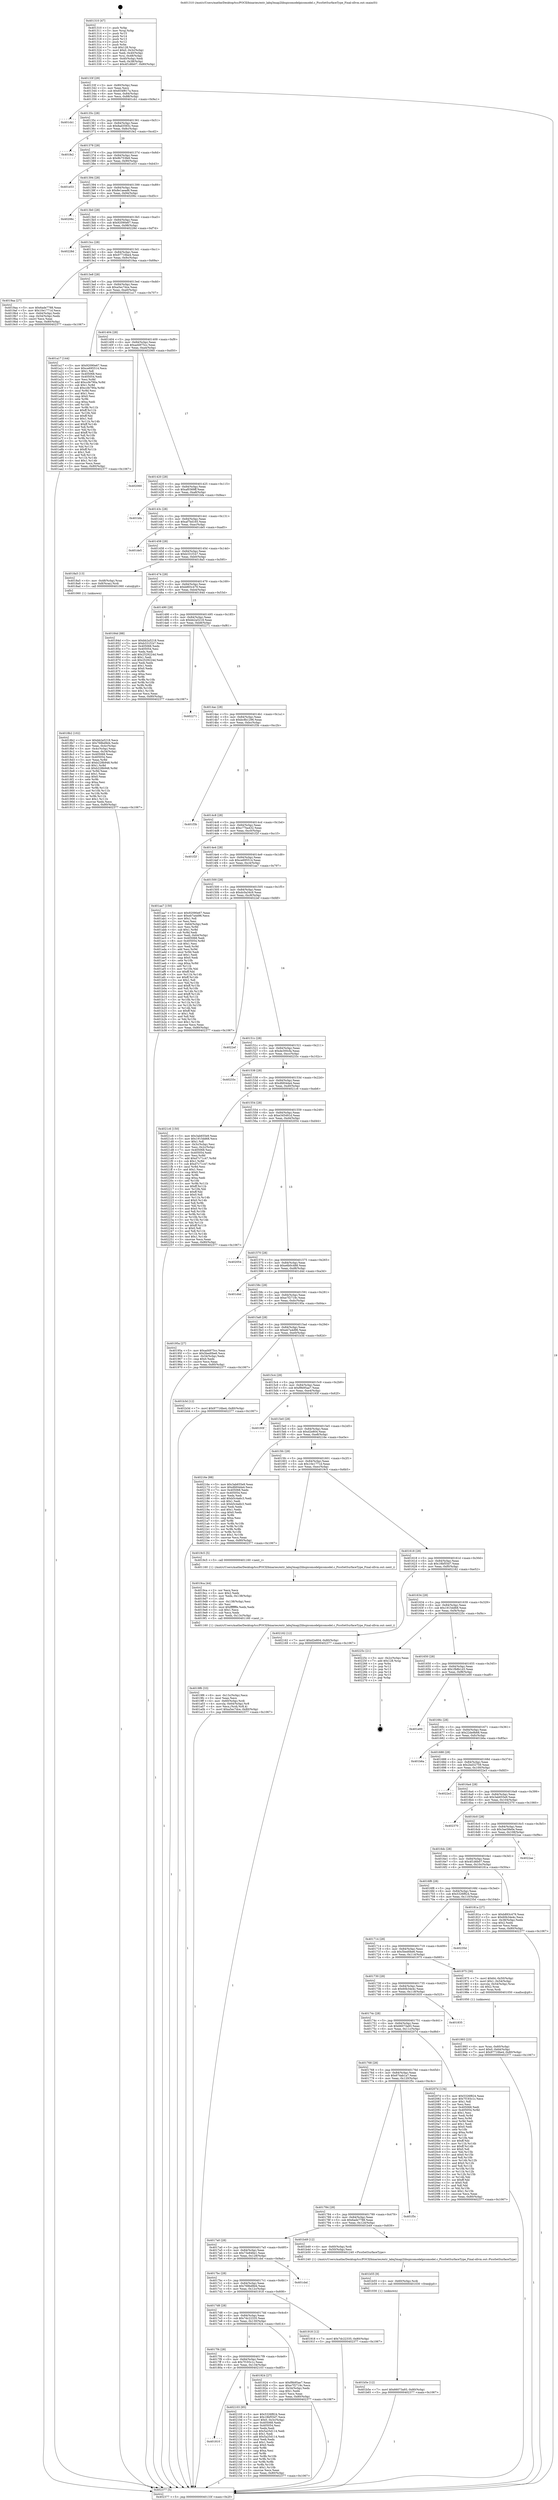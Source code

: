 digraph "0x401310" {
  label = "0x401310 (/mnt/c/Users/mathe/Desktop/tcc/POCII/binaries/extr_labq3map2libspicomodelpicomodel.c_PicoSetSurfaceType_Final-ollvm.out::main(0))"
  labelloc = "t"
  node[shape=record]

  Entry [label="",width=0.3,height=0.3,shape=circle,fillcolor=black,style=filled]
  "0x40133f" [label="{
     0x40133f [29]\l
     | [instrs]\l
     &nbsp;&nbsp;0x40133f \<+3\>: mov -0x80(%rbp),%eax\l
     &nbsp;&nbsp;0x401342 \<+2\>: mov %eax,%ecx\l
     &nbsp;&nbsp;0x401344 \<+6\>: sub $0x834f817a,%ecx\l
     &nbsp;&nbsp;0x40134a \<+6\>: mov %eax,-0x84(%rbp)\l
     &nbsp;&nbsp;0x401350 \<+6\>: mov %ecx,-0x88(%rbp)\l
     &nbsp;&nbsp;0x401356 \<+6\>: je 0000000000401cb1 \<main+0x9a1\>\l
  }"]
  "0x401cb1" [label="{
     0x401cb1\l
  }", style=dashed]
  "0x40135c" [label="{
     0x40135c [28]\l
     | [instrs]\l
     &nbsp;&nbsp;0x40135c \<+5\>: jmp 0000000000401361 \<main+0x51\>\l
     &nbsp;&nbsp;0x401361 \<+6\>: mov -0x84(%rbp),%eax\l
     &nbsp;&nbsp;0x401367 \<+5\>: sub $0x8ad3565c,%eax\l
     &nbsp;&nbsp;0x40136c \<+6\>: mov %eax,-0x8c(%rbp)\l
     &nbsp;&nbsp;0x401372 \<+6\>: je 0000000000401fe2 \<main+0xcd2\>\l
  }"]
  Exit [label="",width=0.3,height=0.3,shape=circle,fillcolor=black,style=filled,peripheries=2]
  "0x401fe2" [label="{
     0x401fe2\l
  }", style=dashed]
  "0x401378" [label="{
     0x401378 [28]\l
     | [instrs]\l
     &nbsp;&nbsp;0x401378 \<+5\>: jmp 000000000040137d \<main+0x6d\>\l
     &nbsp;&nbsp;0x40137d \<+6\>: mov -0x84(%rbp),%eax\l
     &nbsp;&nbsp;0x401383 \<+5\>: sub $0x8b753fe9,%eax\l
     &nbsp;&nbsp;0x401388 \<+6\>: mov %eax,-0x90(%rbp)\l
     &nbsp;&nbsp;0x40138e \<+6\>: je 0000000000401e53 \<main+0xb43\>\l
  }"]
  "0x401810" [label="{
     0x401810\l
  }", style=dashed]
  "0x401e53" [label="{
     0x401e53\l
  }", style=dashed]
  "0x401394" [label="{
     0x401394 [28]\l
     | [instrs]\l
     &nbsp;&nbsp;0x401394 \<+5\>: jmp 0000000000401399 \<main+0x89\>\l
     &nbsp;&nbsp;0x401399 \<+6\>: mov -0x84(%rbp),%eax\l
     &nbsp;&nbsp;0x40139f \<+5\>: sub $0x8e1aead6,%eax\l
     &nbsp;&nbsp;0x4013a4 \<+6\>: mov %eax,-0x94(%rbp)\l
     &nbsp;&nbsp;0x4013aa \<+6\>: je 000000000040206c \<main+0xd5c\>\l
  }"]
  "0x402103" [label="{
     0x402103 [95]\l
     | [instrs]\l
     &nbsp;&nbsp;0x402103 \<+5\>: mov $0x5326f824,%eax\l
     &nbsp;&nbsp;0x402108 \<+5\>: mov $0x18bf55d7,%ecx\l
     &nbsp;&nbsp;0x40210d \<+7\>: movl $0x0,-0x3c(%rbp)\l
     &nbsp;&nbsp;0x402114 \<+7\>: mov 0x405068,%edx\l
     &nbsp;&nbsp;0x40211b \<+7\>: mov 0x405054,%esi\l
     &nbsp;&nbsp;0x402122 \<+2\>: mov %edx,%edi\l
     &nbsp;&nbsp;0x402124 \<+6\>: sub $0x5a25d114,%edi\l
     &nbsp;&nbsp;0x40212a \<+3\>: sub $0x1,%edi\l
     &nbsp;&nbsp;0x40212d \<+6\>: add $0x5a25d114,%edi\l
     &nbsp;&nbsp;0x402133 \<+3\>: imul %edi,%edx\l
     &nbsp;&nbsp;0x402136 \<+3\>: and $0x1,%edx\l
     &nbsp;&nbsp;0x402139 \<+3\>: cmp $0x0,%edx\l
     &nbsp;&nbsp;0x40213c \<+4\>: sete %r8b\l
     &nbsp;&nbsp;0x402140 \<+3\>: cmp $0xa,%esi\l
     &nbsp;&nbsp;0x402143 \<+4\>: setl %r9b\l
     &nbsp;&nbsp;0x402147 \<+3\>: mov %r8b,%r10b\l
     &nbsp;&nbsp;0x40214a \<+3\>: and %r9b,%r10b\l
     &nbsp;&nbsp;0x40214d \<+3\>: xor %r9b,%r8b\l
     &nbsp;&nbsp;0x402150 \<+3\>: or %r8b,%r10b\l
     &nbsp;&nbsp;0x402153 \<+4\>: test $0x1,%r10b\l
     &nbsp;&nbsp;0x402157 \<+3\>: cmovne %ecx,%eax\l
     &nbsp;&nbsp;0x40215a \<+3\>: mov %eax,-0x80(%rbp)\l
     &nbsp;&nbsp;0x40215d \<+5\>: jmp 0000000000402377 \<main+0x1067\>\l
  }"]
  "0x40206c" [label="{
     0x40206c\l
  }", style=dashed]
  "0x4013b0" [label="{
     0x4013b0 [28]\l
     | [instrs]\l
     &nbsp;&nbsp;0x4013b0 \<+5\>: jmp 00000000004013b5 \<main+0xa5\>\l
     &nbsp;&nbsp;0x4013b5 \<+6\>: mov -0x84(%rbp),%eax\l
     &nbsp;&nbsp;0x4013bb \<+5\>: sub $0x92090e67,%eax\l
     &nbsp;&nbsp;0x4013c0 \<+6\>: mov %eax,-0x98(%rbp)\l
     &nbsp;&nbsp;0x4013c6 \<+6\>: je 000000000040228d \<main+0xf7d\>\l
  }"]
  "0x401b5e" [label="{
     0x401b5e [12]\l
     | [instrs]\l
     &nbsp;&nbsp;0x401b5e \<+7\>: movl $0x66073a93,-0x80(%rbp)\l
     &nbsp;&nbsp;0x401b65 \<+5\>: jmp 0000000000402377 \<main+0x1067\>\l
  }"]
  "0x40228d" [label="{
     0x40228d\l
  }", style=dashed]
  "0x4013cc" [label="{
     0x4013cc [28]\l
     | [instrs]\l
     &nbsp;&nbsp;0x4013cc \<+5\>: jmp 00000000004013d1 \<main+0xc1\>\l
     &nbsp;&nbsp;0x4013d1 \<+6\>: mov -0x84(%rbp),%eax\l
     &nbsp;&nbsp;0x4013d7 \<+5\>: sub $0x97716be4,%eax\l
     &nbsp;&nbsp;0x4013dc \<+6\>: mov %eax,-0x9c(%rbp)\l
     &nbsp;&nbsp;0x4013e2 \<+6\>: je 00000000004019aa \<main+0x69a\>\l
  }"]
  "0x401b55" [label="{
     0x401b55 [9]\l
     | [instrs]\l
     &nbsp;&nbsp;0x401b55 \<+4\>: mov -0x60(%rbp),%rdi\l
     &nbsp;&nbsp;0x401b59 \<+5\>: call 0000000000401030 \<free@plt\>\l
     | [calls]\l
     &nbsp;&nbsp;0x401030 \{1\} (unknown)\l
  }"]
  "0x4019aa" [label="{
     0x4019aa [27]\l
     | [instrs]\l
     &nbsp;&nbsp;0x4019aa \<+5\>: mov $0x6ade7788,%eax\l
     &nbsp;&nbsp;0x4019af \<+5\>: mov $0x10e1771d,%ecx\l
     &nbsp;&nbsp;0x4019b4 \<+3\>: mov -0x64(%rbp),%edx\l
     &nbsp;&nbsp;0x4019b7 \<+3\>: cmp -0x54(%rbp),%edx\l
     &nbsp;&nbsp;0x4019ba \<+3\>: cmovl %ecx,%eax\l
     &nbsp;&nbsp;0x4019bd \<+3\>: mov %eax,-0x80(%rbp)\l
     &nbsp;&nbsp;0x4019c0 \<+5\>: jmp 0000000000402377 \<main+0x1067\>\l
  }"]
  "0x4013e8" [label="{
     0x4013e8 [28]\l
     | [instrs]\l
     &nbsp;&nbsp;0x4013e8 \<+5\>: jmp 00000000004013ed \<main+0xdd\>\l
     &nbsp;&nbsp;0x4013ed \<+6\>: mov -0x84(%rbp),%eax\l
     &nbsp;&nbsp;0x4013f3 \<+5\>: sub $0xa5ec7dce,%eax\l
     &nbsp;&nbsp;0x4013f8 \<+6\>: mov %eax,-0xa0(%rbp)\l
     &nbsp;&nbsp;0x4013fe \<+6\>: je 0000000000401a17 \<main+0x707\>\l
  }"]
  "0x4019f6" [label="{
     0x4019f6 [33]\l
     | [instrs]\l
     &nbsp;&nbsp;0x4019f6 \<+6\>: mov -0x13c(%rbp),%ecx\l
     &nbsp;&nbsp;0x4019fc \<+3\>: imul %eax,%ecx\l
     &nbsp;&nbsp;0x4019ff \<+4\>: mov -0x60(%rbp),%rdi\l
     &nbsp;&nbsp;0x401a03 \<+4\>: movslq -0x64(%rbp),%r8\l
     &nbsp;&nbsp;0x401a07 \<+4\>: mov %ecx,(%rdi,%r8,4)\l
     &nbsp;&nbsp;0x401a0b \<+7\>: movl $0xa5ec7dce,-0x80(%rbp)\l
     &nbsp;&nbsp;0x401a12 \<+5\>: jmp 0000000000402377 \<main+0x1067\>\l
  }"]
  "0x401a17" [label="{
     0x401a17 [144]\l
     | [instrs]\l
     &nbsp;&nbsp;0x401a17 \<+5\>: mov $0x92090e67,%eax\l
     &nbsp;&nbsp;0x401a1c \<+5\>: mov $0xce695514,%ecx\l
     &nbsp;&nbsp;0x401a21 \<+2\>: mov $0x1,%dl\l
     &nbsp;&nbsp;0x401a23 \<+7\>: mov 0x405068,%esi\l
     &nbsp;&nbsp;0x401a2a \<+7\>: mov 0x405054,%edi\l
     &nbsp;&nbsp;0x401a31 \<+3\>: mov %esi,%r8d\l
     &nbsp;&nbsp;0x401a34 \<+7\>: add $0xccfe790a,%r8d\l
     &nbsp;&nbsp;0x401a3b \<+4\>: sub $0x1,%r8d\l
     &nbsp;&nbsp;0x401a3f \<+7\>: sub $0xccfe790a,%r8d\l
     &nbsp;&nbsp;0x401a46 \<+4\>: imul %r8d,%esi\l
     &nbsp;&nbsp;0x401a4a \<+3\>: and $0x1,%esi\l
     &nbsp;&nbsp;0x401a4d \<+3\>: cmp $0x0,%esi\l
     &nbsp;&nbsp;0x401a50 \<+4\>: sete %r9b\l
     &nbsp;&nbsp;0x401a54 \<+3\>: cmp $0xa,%edi\l
     &nbsp;&nbsp;0x401a57 \<+4\>: setl %r10b\l
     &nbsp;&nbsp;0x401a5b \<+3\>: mov %r9b,%r11b\l
     &nbsp;&nbsp;0x401a5e \<+4\>: xor $0xff,%r11b\l
     &nbsp;&nbsp;0x401a62 \<+3\>: mov %r10b,%bl\l
     &nbsp;&nbsp;0x401a65 \<+3\>: xor $0xff,%bl\l
     &nbsp;&nbsp;0x401a68 \<+3\>: xor $0x1,%dl\l
     &nbsp;&nbsp;0x401a6b \<+3\>: mov %r11b,%r14b\l
     &nbsp;&nbsp;0x401a6e \<+4\>: and $0xff,%r14b\l
     &nbsp;&nbsp;0x401a72 \<+3\>: and %dl,%r9b\l
     &nbsp;&nbsp;0x401a75 \<+3\>: mov %bl,%r15b\l
     &nbsp;&nbsp;0x401a78 \<+4\>: and $0xff,%r15b\l
     &nbsp;&nbsp;0x401a7c \<+3\>: and %dl,%r10b\l
     &nbsp;&nbsp;0x401a7f \<+3\>: or %r9b,%r14b\l
     &nbsp;&nbsp;0x401a82 \<+3\>: or %r10b,%r15b\l
     &nbsp;&nbsp;0x401a85 \<+3\>: xor %r15b,%r14b\l
     &nbsp;&nbsp;0x401a88 \<+3\>: or %bl,%r11b\l
     &nbsp;&nbsp;0x401a8b \<+4\>: xor $0xff,%r11b\l
     &nbsp;&nbsp;0x401a8f \<+3\>: or $0x1,%dl\l
     &nbsp;&nbsp;0x401a92 \<+3\>: and %dl,%r11b\l
     &nbsp;&nbsp;0x401a95 \<+3\>: or %r11b,%r14b\l
     &nbsp;&nbsp;0x401a98 \<+4\>: test $0x1,%r14b\l
     &nbsp;&nbsp;0x401a9c \<+3\>: cmovne %ecx,%eax\l
     &nbsp;&nbsp;0x401a9f \<+3\>: mov %eax,-0x80(%rbp)\l
     &nbsp;&nbsp;0x401aa2 \<+5\>: jmp 0000000000402377 \<main+0x1067\>\l
  }"]
  "0x401404" [label="{
     0x401404 [28]\l
     | [instrs]\l
     &nbsp;&nbsp;0x401404 \<+5\>: jmp 0000000000401409 \<main+0xf9\>\l
     &nbsp;&nbsp;0x401409 \<+6\>: mov -0x84(%rbp),%eax\l
     &nbsp;&nbsp;0x40140f \<+5\>: sub $0xad4975cc,%eax\l
     &nbsp;&nbsp;0x401414 \<+6\>: mov %eax,-0xa4(%rbp)\l
     &nbsp;&nbsp;0x40141a \<+6\>: je 0000000000402060 \<main+0xd50\>\l
  }"]
  "0x4019ca" [label="{
     0x4019ca [44]\l
     | [instrs]\l
     &nbsp;&nbsp;0x4019ca \<+2\>: xor %ecx,%ecx\l
     &nbsp;&nbsp;0x4019cc \<+5\>: mov $0x2,%edx\l
     &nbsp;&nbsp;0x4019d1 \<+6\>: mov %edx,-0x138(%rbp)\l
     &nbsp;&nbsp;0x4019d7 \<+1\>: cltd\l
     &nbsp;&nbsp;0x4019d8 \<+6\>: mov -0x138(%rbp),%esi\l
     &nbsp;&nbsp;0x4019de \<+2\>: idiv %esi\l
     &nbsp;&nbsp;0x4019e0 \<+6\>: imul $0xfffffffe,%edx,%edx\l
     &nbsp;&nbsp;0x4019e6 \<+3\>: sub $0x1,%ecx\l
     &nbsp;&nbsp;0x4019e9 \<+2\>: sub %ecx,%edx\l
     &nbsp;&nbsp;0x4019eb \<+6\>: mov %edx,-0x13c(%rbp)\l
     &nbsp;&nbsp;0x4019f1 \<+5\>: call 0000000000401160 \<next_i\>\l
     | [calls]\l
     &nbsp;&nbsp;0x401160 \{1\} (/mnt/c/Users/mathe/Desktop/tcc/POCII/binaries/extr_labq3map2libspicomodelpicomodel.c_PicoSetSurfaceType_Final-ollvm.out::next_i)\l
  }"]
  "0x402060" [label="{
     0x402060\l
  }", style=dashed]
  "0x401420" [label="{
     0x401420 [28]\l
     | [instrs]\l
     &nbsp;&nbsp;0x401420 \<+5\>: jmp 0000000000401425 \<main+0x115\>\l
     &nbsp;&nbsp;0x401425 \<+6\>: mov -0x84(%rbp),%eax\l
     &nbsp;&nbsp;0x40142b \<+5\>: sub $0xaf0369ff,%eax\l
     &nbsp;&nbsp;0x401430 \<+6\>: mov %eax,-0xa8(%rbp)\l
     &nbsp;&nbsp;0x401436 \<+6\>: je 0000000000401bfa \<main+0x8ea\>\l
  }"]
  "0x401993" [label="{
     0x401993 [23]\l
     | [instrs]\l
     &nbsp;&nbsp;0x401993 \<+4\>: mov %rax,-0x60(%rbp)\l
     &nbsp;&nbsp;0x401997 \<+7\>: movl $0x0,-0x64(%rbp)\l
     &nbsp;&nbsp;0x40199e \<+7\>: movl $0x97716be4,-0x80(%rbp)\l
     &nbsp;&nbsp;0x4019a5 \<+5\>: jmp 0000000000402377 \<main+0x1067\>\l
  }"]
  "0x401bfa" [label="{
     0x401bfa\l
  }", style=dashed]
  "0x40143c" [label="{
     0x40143c [28]\l
     | [instrs]\l
     &nbsp;&nbsp;0x40143c \<+5\>: jmp 0000000000401441 \<main+0x131\>\l
     &nbsp;&nbsp;0x401441 \<+6\>: mov -0x84(%rbp),%eax\l
     &nbsp;&nbsp;0x401447 \<+5\>: sub $0xaf7bd165,%eax\l
     &nbsp;&nbsp;0x40144c \<+6\>: mov %eax,-0xac(%rbp)\l
     &nbsp;&nbsp;0x401452 \<+6\>: je 0000000000401de5 \<main+0xad5\>\l
  }"]
  "0x4017f4" [label="{
     0x4017f4 [28]\l
     | [instrs]\l
     &nbsp;&nbsp;0x4017f4 \<+5\>: jmp 00000000004017f9 \<main+0x4e9\>\l
     &nbsp;&nbsp;0x4017f9 \<+6\>: mov -0x84(%rbp),%eax\l
     &nbsp;&nbsp;0x4017ff \<+5\>: sub $0x7f193c1c,%eax\l
     &nbsp;&nbsp;0x401804 \<+6\>: mov %eax,-0x134(%rbp)\l
     &nbsp;&nbsp;0x40180a \<+6\>: je 0000000000402103 \<main+0xdf3\>\l
  }"]
  "0x401de5" [label="{
     0x401de5\l
  }", style=dashed]
  "0x401458" [label="{
     0x401458 [28]\l
     | [instrs]\l
     &nbsp;&nbsp;0x401458 \<+5\>: jmp 000000000040145d \<main+0x14d\>\l
     &nbsp;&nbsp;0x40145d \<+6\>: mov -0x84(%rbp),%eax\l
     &nbsp;&nbsp;0x401463 \<+5\>: sub $0xb331f1b7,%eax\l
     &nbsp;&nbsp;0x401468 \<+6\>: mov %eax,-0xb0(%rbp)\l
     &nbsp;&nbsp;0x40146e \<+6\>: je 00000000004018a5 \<main+0x595\>\l
  }"]
  "0x401924" [label="{
     0x401924 [27]\l
     | [instrs]\l
     &nbsp;&nbsp;0x401924 \<+5\>: mov $0xf9b95ae7,%eax\l
     &nbsp;&nbsp;0x401929 \<+5\>: mov $0xe7f2719c,%ecx\l
     &nbsp;&nbsp;0x40192e \<+3\>: mov -0x34(%rbp),%edx\l
     &nbsp;&nbsp;0x401931 \<+3\>: cmp $0x1,%edx\l
     &nbsp;&nbsp;0x401934 \<+3\>: cmovl %ecx,%eax\l
     &nbsp;&nbsp;0x401937 \<+3\>: mov %eax,-0x80(%rbp)\l
     &nbsp;&nbsp;0x40193a \<+5\>: jmp 0000000000402377 \<main+0x1067\>\l
  }"]
  "0x4018a5" [label="{
     0x4018a5 [13]\l
     | [instrs]\l
     &nbsp;&nbsp;0x4018a5 \<+4\>: mov -0x48(%rbp),%rax\l
     &nbsp;&nbsp;0x4018a9 \<+4\>: mov 0x8(%rax),%rdi\l
     &nbsp;&nbsp;0x4018ad \<+5\>: call 0000000000401060 \<atoi@plt\>\l
     | [calls]\l
     &nbsp;&nbsp;0x401060 \{1\} (unknown)\l
  }"]
  "0x401474" [label="{
     0x401474 [28]\l
     | [instrs]\l
     &nbsp;&nbsp;0x401474 \<+5\>: jmp 0000000000401479 \<main+0x169\>\l
     &nbsp;&nbsp;0x401479 \<+6\>: mov -0x84(%rbp),%eax\l
     &nbsp;&nbsp;0x40147f \<+5\>: sub $0xb893c479,%eax\l
     &nbsp;&nbsp;0x401484 \<+6\>: mov %eax,-0xb4(%rbp)\l
     &nbsp;&nbsp;0x40148a \<+6\>: je 000000000040184d \<main+0x53d\>\l
  }"]
  "0x4017d8" [label="{
     0x4017d8 [28]\l
     | [instrs]\l
     &nbsp;&nbsp;0x4017d8 \<+5\>: jmp 00000000004017dd \<main+0x4cd\>\l
     &nbsp;&nbsp;0x4017dd \<+6\>: mov -0x84(%rbp),%eax\l
     &nbsp;&nbsp;0x4017e3 \<+5\>: sub $0x7dc22335,%eax\l
     &nbsp;&nbsp;0x4017e8 \<+6\>: mov %eax,-0x130(%rbp)\l
     &nbsp;&nbsp;0x4017ee \<+6\>: je 0000000000401924 \<main+0x614\>\l
  }"]
  "0x40184d" [label="{
     0x40184d [88]\l
     | [instrs]\l
     &nbsp;&nbsp;0x40184d \<+5\>: mov $0xbb2a5218,%eax\l
     &nbsp;&nbsp;0x401852 \<+5\>: mov $0xb331f1b7,%ecx\l
     &nbsp;&nbsp;0x401857 \<+7\>: mov 0x405068,%edx\l
     &nbsp;&nbsp;0x40185e \<+7\>: mov 0x405054,%esi\l
     &nbsp;&nbsp;0x401865 \<+2\>: mov %edx,%edi\l
     &nbsp;&nbsp;0x401867 \<+6\>: add $0x2529224d,%edi\l
     &nbsp;&nbsp;0x40186d \<+3\>: sub $0x1,%edi\l
     &nbsp;&nbsp;0x401870 \<+6\>: sub $0x2529224d,%edi\l
     &nbsp;&nbsp;0x401876 \<+3\>: imul %edi,%edx\l
     &nbsp;&nbsp;0x401879 \<+3\>: and $0x1,%edx\l
     &nbsp;&nbsp;0x40187c \<+3\>: cmp $0x0,%edx\l
     &nbsp;&nbsp;0x40187f \<+4\>: sete %r8b\l
     &nbsp;&nbsp;0x401883 \<+3\>: cmp $0xa,%esi\l
     &nbsp;&nbsp;0x401886 \<+4\>: setl %r9b\l
     &nbsp;&nbsp;0x40188a \<+3\>: mov %r8b,%r10b\l
     &nbsp;&nbsp;0x40188d \<+3\>: and %r9b,%r10b\l
     &nbsp;&nbsp;0x401890 \<+3\>: xor %r9b,%r8b\l
     &nbsp;&nbsp;0x401893 \<+3\>: or %r8b,%r10b\l
     &nbsp;&nbsp;0x401896 \<+4\>: test $0x1,%r10b\l
     &nbsp;&nbsp;0x40189a \<+3\>: cmovne %ecx,%eax\l
     &nbsp;&nbsp;0x40189d \<+3\>: mov %eax,-0x80(%rbp)\l
     &nbsp;&nbsp;0x4018a0 \<+5\>: jmp 0000000000402377 \<main+0x1067\>\l
  }"]
  "0x401490" [label="{
     0x401490 [28]\l
     | [instrs]\l
     &nbsp;&nbsp;0x401490 \<+5\>: jmp 0000000000401495 \<main+0x185\>\l
     &nbsp;&nbsp;0x401495 \<+6\>: mov -0x84(%rbp),%eax\l
     &nbsp;&nbsp;0x40149b \<+5\>: sub $0xbb2a5218,%eax\l
     &nbsp;&nbsp;0x4014a0 \<+6\>: mov %eax,-0xb8(%rbp)\l
     &nbsp;&nbsp;0x4014a6 \<+6\>: je 0000000000402271 \<main+0xf61\>\l
  }"]
  "0x401918" [label="{
     0x401918 [12]\l
     | [instrs]\l
     &nbsp;&nbsp;0x401918 \<+7\>: movl $0x7dc22335,-0x80(%rbp)\l
     &nbsp;&nbsp;0x40191f \<+5\>: jmp 0000000000402377 \<main+0x1067\>\l
  }"]
  "0x402271" [label="{
     0x402271\l
  }", style=dashed]
  "0x4014ac" [label="{
     0x4014ac [28]\l
     | [instrs]\l
     &nbsp;&nbsp;0x4014ac \<+5\>: jmp 00000000004014b1 \<main+0x1a1\>\l
     &nbsp;&nbsp;0x4014b1 \<+6\>: mov -0x84(%rbp),%eax\l
     &nbsp;&nbsp;0x4014b7 \<+5\>: sub $0xbc8b1296,%eax\l
     &nbsp;&nbsp;0x4014bc \<+6\>: mov %eax,-0xbc(%rbp)\l
     &nbsp;&nbsp;0x4014c2 \<+6\>: je 0000000000401f3b \<main+0xc2b\>\l
  }"]
  "0x4017bc" [label="{
     0x4017bc [28]\l
     | [instrs]\l
     &nbsp;&nbsp;0x4017bc \<+5\>: jmp 00000000004017c1 \<main+0x4b1\>\l
     &nbsp;&nbsp;0x4017c1 \<+6\>: mov -0x84(%rbp),%eax\l
     &nbsp;&nbsp;0x4017c7 \<+5\>: sub $0x768bd9d4,%eax\l
     &nbsp;&nbsp;0x4017cc \<+6\>: mov %eax,-0x12c(%rbp)\l
     &nbsp;&nbsp;0x4017d2 \<+6\>: je 0000000000401918 \<main+0x608\>\l
  }"]
  "0x401f3b" [label="{
     0x401f3b\l
  }", style=dashed]
  "0x4014c8" [label="{
     0x4014c8 [28]\l
     | [instrs]\l
     &nbsp;&nbsp;0x4014c8 \<+5\>: jmp 00000000004014cd \<main+0x1bd\>\l
     &nbsp;&nbsp;0x4014cd \<+6\>: mov -0x84(%rbp),%eax\l
     &nbsp;&nbsp;0x4014d3 \<+5\>: sub $0xc77ba432,%eax\l
     &nbsp;&nbsp;0x4014d8 \<+6\>: mov %eax,-0xc0(%rbp)\l
     &nbsp;&nbsp;0x4014de \<+6\>: je 0000000000401f2f \<main+0xc1f\>\l
  }"]
  "0x401cbd" [label="{
     0x401cbd\l
  }", style=dashed]
  "0x401f2f" [label="{
     0x401f2f\l
  }", style=dashed]
  "0x4014e4" [label="{
     0x4014e4 [28]\l
     | [instrs]\l
     &nbsp;&nbsp;0x4014e4 \<+5\>: jmp 00000000004014e9 \<main+0x1d9\>\l
     &nbsp;&nbsp;0x4014e9 \<+6\>: mov -0x84(%rbp),%eax\l
     &nbsp;&nbsp;0x4014ef \<+5\>: sub $0xce695514,%eax\l
     &nbsp;&nbsp;0x4014f4 \<+6\>: mov %eax,-0xc4(%rbp)\l
     &nbsp;&nbsp;0x4014fa \<+6\>: je 0000000000401aa7 \<main+0x797\>\l
  }"]
  "0x4017a0" [label="{
     0x4017a0 [28]\l
     | [instrs]\l
     &nbsp;&nbsp;0x4017a0 \<+5\>: jmp 00000000004017a5 \<main+0x495\>\l
     &nbsp;&nbsp;0x4017a5 \<+6\>: mov -0x84(%rbp),%eax\l
     &nbsp;&nbsp;0x4017ab \<+5\>: sub $0x73e846e1,%eax\l
     &nbsp;&nbsp;0x4017b0 \<+6\>: mov %eax,-0x128(%rbp)\l
     &nbsp;&nbsp;0x4017b6 \<+6\>: je 0000000000401cbd \<main+0x9ad\>\l
  }"]
  "0x401aa7" [label="{
     0x401aa7 [150]\l
     | [instrs]\l
     &nbsp;&nbsp;0x401aa7 \<+5\>: mov $0x92090e67,%eax\l
     &nbsp;&nbsp;0x401aac \<+5\>: mov $0xeb7a4d96,%ecx\l
     &nbsp;&nbsp;0x401ab1 \<+2\>: mov $0x1,%dl\l
     &nbsp;&nbsp;0x401ab3 \<+2\>: xor %esi,%esi\l
     &nbsp;&nbsp;0x401ab5 \<+3\>: mov -0x64(%rbp),%edi\l
     &nbsp;&nbsp;0x401ab8 \<+3\>: mov %esi,%r8d\l
     &nbsp;&nbsp;0x401abb \<+4\>: sub $0x1,%r8d\l
     &nbsp;&nbsp;0x401abf \<+3\>: sub %r8d,%edi\l
     &nbsp;&nbsp;0x401ac2 \<+3\>: mov %edi,-0x64(%rbp)\l
     &nbsp;&nbsp;0x401ac5 \<+7\>: mov 0x405068,%edi\l
     &nbsp;&nbsp;0x401acc \<+8\>: mov 0x405054,%r8d\l
     &nbsp;&nbsp;0x401ad4 \<+3\>: sub $0x1,%esi\l
     &nbsp;&nbsp;0x401ad7 \<+3\>: mov %edi,%r9d\l
     &nbsp;&nbsp;0x401ada \<+3\>: add %esi,%r9d\l
     &nbsp;&nbsp;0x401add \<+4\>: imul %r9d,%edi\l
     &nbsp;&nbsp;0x401ae1 \<+3\>: and $0x1,%edi\l
     &nbsp;&nbsp;0x401ae4 \<+3\>: cmp $0x0,%edi\l
     &nbsp;&nbsp;0x401ae7 \<+4\>: sete %r10b\l
     &nbsp;&nbsp;0x401aeb \<+4\>: cmp $0xa,%r8d\l
     &nbsp;&nbsp;0x401aef \<+4\>: setl %r11b\l
     &nbsp;&nbsp;0x401af3 \<+3\>: mov %r10b,%bl\l
     &nbsp;&nbsp;0x401af6 \<+3\>: xor $0xff,%bl\l
     &nbsp;&nbsp;0x401af9 \<+3\>: mov %r11b,%r14b\l
     &nbsp;&nbsp;0x401afc \<+4\>: xor $0xff,%r14b\l
     &nbsp;&nbsp;0x401b00 \<+3\>: xor $0x1,%dl\l
     &nbsp;&nbsp;0x401b03 \<+3\>: mov %bl,%r15b\l
     &nbsp;&nbsp;0x401b06 \<+4\>: and $0xff,%r15b\l
     &nbsp;&nbsp;0x401b0a \<+3\>: and %dl,%r10b\l
     &nbsp;&nbsp;0x401b0d \<+3\>: mov %r14b,%r12b\l
     &nbsp;&nbsp;0x401b10 \<+4\>: and $0xff,%r12b\l
     &nbsp;&nbsp;0x401b14 \<+3\>: and %dl,%r11b\l
     &nbsp;&nbsp;0x401b17 \<+3\>: or %r10b,%r15b\l
     &nbsp;&nbsp;0x401b1a \<+3\>: or %r11b,%r12b\l
     &nbsp;&nbsp;0x401b1d \<+3\>: xor %r12b,%r15b\l
     &nbsp;&nbsp;0x401b20 \<+3\>: or %r14b,%bl\l
     &nbsp;&nbsp;0x401b23 \<+3\>: xor $0xff,%bl\l
     &nbsp;&nbsp;0x401b26 \<+3\>: or $0x1,%dl\l
     &nbsp;&nbsp;0x401b29 \<+2\>: and %dl,%bl\l
     &nbsp;&nbsp;0x401b2b \<+3\>: or %bl,%r15b\l
     &nbsp;&nbsp;0x401b2e \<+4\>: test $0x1,%r15b\l
     &nbsp;&nbsp;0x401b32 \<+3\>: cmovne %ecx,%eax\l
     &nbsp;&nbsp;0x401b35 \<+3\>: mov %eax,-0x80(%rbp)\l
     &nbsp;&nbsp;0x401b38 \<+5\>: jmp 0000000000402377 \<main+0x1067\>\l
  }"]
  "0x401500" [label="{
     0x401500 [28]\l
     | [instrs]\l
     &nbsp;&nbsp;0x401500 \<+5\>: jmp 0000000000401505 \<main+0x1f5\>\l
     &nbsp;&nbsp;0x401505 \<+6\>: mov -0x84(%rbp),%eax\l
     &nbsp;&nbsp;0x40150b \<+5\>: sub $0xdc0a34c9,%eax\l
     &nbsp;&nbsp;0x401510 \<+6\>: mov %eax,-0xc8(%rbp)\l
     &nbsp;&nbsp;0x401516 \<+6\>: je 00000000004022ef \<main+0xfdf\>\l
  }"]
  "0x401b49" [label="{
     0x401b49 [12]\l
     | [instrs]\l
     &nbsp;&nbsp;0x401b49 \<+4\>: mov -0x60(%rbp),%rdi\l
     &nbsp;&nbsp;0x401b4d \<+3\>: mov -0x50(%rbp),%esi\l
     &nbsp;&nbsp;0x401b50 \<+5\>: call 0000000000401240 \<PicoSetSurfaceType\>\l
     | [calls]\l
     &nbsp;&nbsp;0x401240 \{1\} (/mnt/c/Users/mathe/Desktop/tcc/POCII/binaries/extr_labq3map2libspicomodelpicomodel.c_PicoSetSurfaceType_Final-ollvm.out::PicoSetSurfaceType)\l
  }"]
  "0x4022ef" [label="{
     0x4022ef\l
  }", style=dashed]
  "0x40151c" [label="{
     0x40151c [28]\l
     | [instrs]\l
     &nbsp;&nbsp;0x40151c \<+5\>: jmp 0000000000401521 \<main+0x211\>\l
     &nbsp;&nbsp;0x401521 \<+6\>: mov -0x84(%rbp),%eax\l
     &nbsp;&nbsp;0x401527 \<+5\>: sub $0xde300cfa,%eax\l
     &nbsp;&nbsp;0x40152c \<+6\>: mov %eax,-0xcc(%rbp)\l
     &nbsp;&nbsp;0x401532 \<+6\>: je 000000000040233c \<main+0x102c\>\l
  }"]
  "0x401784" [label="{
     0x401784 [28]\l
     | [instrs]\l
     &nbsp;&nbsp;0x401784 \<+5\>: jmp 0000000000401789 \<main+0x479\>\l
     &nbsp;&nbsp;0x401789 \<+6\>: mov -0x84(%rbp),%eax\l
     &nbsp;&nbsp;0x40178f \<+5\>: sub $0x6ade7788,%eax\l
     &nbsp;&nbsp;0x401794 \<+6\>: mov %eax,-0x124(%rbp)\l
     &nbsp;&nbsp;0x40179a \<+6\>: je 0000000000401b49 \<main+0x839\>\l
  }"]
  "0x40233c" [label="{
     0x40233c\l
  }", style=dashed]
  "0x401538" [label="{
     0x401538 [28]\l
     | [instrs]\l
     &nbsp;&nbsp;0x401538 \<+5\>: jmp 000000000040153d \<main+0x22d\>\l
     &nbsp;&nbsp;0x40153d \<+6\>: mov -0x84(%rbp),%eax\l
     &nbsp;&nbsp;0x401543 \<+5\>: sub $0xdfd04da4,%eax\l
     &nbsp;&nbsp;0x401548 \<+6\>: mov %eax,-0xd0(%rbp)\l
     &nbsp;&nbsp;0x40154e \<+6\>: je 00000000004021c6 \<main+0xeb6\>\l
  }"]
  "0x401f5c" [label="{
     0x401f5c\l
  }", style=dashed]
  "0x4021c6" [label="{
     0x4021c6 [150]\l
     | [instrs]\l
     &nbsp;&nbsp;0x4021c6 \<+5\>: mov $0x3ab655e9,%eax\l
     &nbsp;&nbsp;0x4021cb \<+5\>: mov $0x1915dd68,%ecx\l
     &nbsp;&nbsp;0x4021d0 \<+2\>: mov $0x1,%dl\l
     &nbsp;&nbsp;0x4021d2 \<+3\>: mov -0x3c(%rbp),%esi\l
     &nbsp;&nbsp;0x4021d5 \<+3\>: mov %esi,-0x2c(%rbp)\l
     &nbsp;&nbsp;0x4021d8 \<+7\>: mov 0x405068,%esi\l
     &nbsp;&nbsp;0x4021df \<+7\>: mov 0x405054,%edi\l
     &nbsp;&nbsp;0x4021e6 \<+3\>: mov %esi,%r8d\l
     &nbsp;&nbsp;0x4021e9 \<+7\>: add $0xd7c71c47,%r8d\l
     &nbsp;&nbsp;0x4021f0 \<+4\>: sub $0x1,%r8d\l
     &nbsp;&nbsp;0x4021f4 \<+7\>: sub $0xd7c71c47,%r8d\l
     &nbsp;&nbsp;0x4021fb \<+4\>: imul %r8d,%esi\l
     &nbsp;&nbsp;0x4021ff \<+3\>: and $0x1,%esi\l
     &nbsp;&nbsp;0x402202 \<+3\>: cmp $0x0,%esi\l
     &nbsp;&nbsp;0x402205 \<+4\>: sete %r9b\l
     &nbsp;&nbsp;0x402209 \<+3\>: cmp $0xa,%edi\l
     &nbsp;&nbsp;0x40220c \<+4\>: setl %r10b\l
     &nbsp;&nbsp;0x402210 \<+3\>: mov %r9b,%r11b\l
     &nbsp;&nbsp;0x402213 \<+4\>: xor $0xff,%r11b\l
     &nbsp;&nbsp;0x402217 \<+3\>: mov %r10b,%bl\l
     &nbsp;&nbsp;0x40221a \<+3\>: xor $0xff,%bl\l
     &nbsp;&nbsp;0x40221d \<+3\>: xor $0x0,%dl\l
     &nbsp;&nbsp;0x402220 \<+3\>: mov %r11b,%r14b\l
     &nbsp;&nbsp;0x402223 \<+4\>: and $0x0,%r14b\l
     &nbsp;&nbsp;0x402227 \<+3\>: and %dl,%r9b\l
     &nbsp;&nbsp;0x40222a \<+3\>: mov %bl,%r15b\l
     &nbsp;&nbsp;0x40222d \<+4\>: and $0x0,%r15b\l
     &nbsp;&nbsp;0x402231 \<+3\>: and %dl,%r10b\l
     &nbsp;&nbsp;0x402234 \<+3\>: or %r9b,%r14b\l
     &nbsp;&nbsp;0x402237 \<+3\>: or %r10b,%r15b\l
     &nbsp;&nbsp;0x40223a \<+3\>: xor %r15b,%r14b\l
     &nbsp;&nbsp;0x40223d \<+3\>: or %bl,%r11b\l
     &nbsp;&nbsp;0x402240 \<+4\>: xor $0xff,%r11b\l
     &nbsp;&nbsp;0x402244 \<+3\>: or $0x0,%dl\l
     &nbsp;&nbsp;0x402247 \<+3\>: and %dl,%r11b\l
     &nbsp;&nbsp;0x40224a \<+3\>: or %r11b,%r14b\l
     &nbsp;&nbsp;0x40224d \<+4\>: test $0x1,%r14b\l
     &nbsp;&nbsp;0x402251 \<+3\>: cmovne %ecx,%eax\l
     &nbsp;&nbsp;0x402254 \<+3\>: mov %eax,-0x80(%rbp)\l
     &nbsp;&nbsp;0x402257 \<+5\>: jmp 0000000000402377 \<main+0x1067\>\l
  }"]
  "0x401554" [label="{
     0x401554 [28]\l
     | [instrs]\l
     &nbsp;&nbsp;0x401554 \<+5\>: jmp 0000000000401559 \<main+0x249\>\l
     &nbsp;&nbsp;0x401559 \<+6\>: mov -0x84(%rbp),%eax\l
     &nbsp;&nbsp;0x40155f \<+5\>: sub $0xe345491d,%eax\l
     &nbsp;&nbsp;0x401564 \<+6\>: mov %eax,-0xd4(%rbp)\l
     &nbsp;&nbsp;0x40156a \<+6\>: je 0000000000402054 \<main+0xd44\>\l
  }"]
  "0x401768" [label="{
     0x401768 [28]\l
     | [instrs]\l
     &nbsp;&nbsp;0x401768 \<+5\>: jmp 000000000040176d \<main+0x45d\>\l
     &nbsp;&nbsp;0x40176d \<+6\>: mov -0x84(%rbp),%eax\l
     &nbsp;&nbsp;0x401773 \<+5\>: sub $0x674ab1a7,%eax\l
     &nbsp;&nbsp;0x401778 \<+6\>: mov %eax,-0x120(%rbp)\l
     &nbsp;&nbsp;0x40177e \<+6\>: je 0000000000401f5c \<main+0xc4c\>\l
  }"]
  "0x402054" [label="{
     0x402054\l
  }", style=dashed]
  "0x401570" [label="{
     0x401570 [28]\l
     | [instrs]\l
     &nbsp;&nbsp;0x401570 \<+5\>: jmp 0000000000401575 \<main+0x265\>\l
     &nbsp;&nbsp;0x401575 \<+6\>: mov -0x84(%rbp),%eax\l
     &nbsp;&nbsp;0x40157b \<+5\>: sub $0xe6b0c488,%eax\l
     &nbsp;&nbsp;0x401580 \<+6\>: mov %eax,-0xd8(%rbp)\l
     &nbsp;&nbsp;0x401586 \<+6\>: je 0000000000401d4d \<main+0xa3d\>\l
  }"]
  "0x40207d" [label="{
     0x40207d [134]\l
     | [instrs]\l
     &nbsp;&nbsp;0x40207d \<+5\>: mov $0x5326f824,%eax\l
     &nbsp;&nbsp;0x402082 \<+5\>: mov $0x7f193c1c,%ecx\l
     &nbsp;&nbsp;0x402087 \<+2\>: mov $0x1,%dl\l
     &nbsp;&nbsp;0x402089 \<+2\>: xor %esi,%esi\l
     &nbsp;&nbsp;0x40208b \<+7\>: mov 0x405068,%edi\l
     &nbsp;&nbsp;0x402092 \<+8\>: mov 0x405054,%r8d\l
     &nbsp;&nbsp;0x40209a \<+3\>: sub $0x1,%esi\l
     &nbsp;&nbsp;0x40209d \<+3\>: mov %edi,%r9d\l
     &nbsp;&nbsp;0x4020a0 \<+3\>: add %esi,%r9d\l
     &nbsp;&nbsp;0x4020a3 \<+4\>: imul %r9d,%edi\l
     &nbsp;&nbsp;0x4020a7 \<+3\>: and $0x1,%edi\l
     &nbsp;&nbsp;0x4020aa \<+3\>: cmp $0x0,%edi\l
     &nbsp;&nbsp;0x4020ad \<+4\>: sete %r10b\l
     &nbsp;&nbsp;0x4020b1 \<+4\>: cmp $0xa,%r8d\l
     &nbsp;&nbsp;0x4020b5 \<+4\>: setl %r11b\l
     &nbsp;&nbsp;0x4020b9 \<+3\>: mov %r10b,%bl\l
     &nbsp;&nbsp;0x4020bc \<+3\>: xor $0xff,%bl\l
     &nbsp;&nbsp;0x4020bf \<+3\>: mov %r11b,%r14b\l
     &nbsp;&nbsp;0x4020c2 \<+4\>: xor $0xff,%r14b\l
     &nbsp;&nbsp;0x4020c6 \<+3\>: xor $0x0,%dl\l
     &nbsp;&nbsp;0x4020c9 \<+3\>: mov %bl,%r15b\l
     &nbsp;&nbsp;0x4020cc \<+4\>: and $0x0,%r15b\l
     &nbsp;&nbsp;0x4020d0 \<+3\>: and %dl,%r10b\l
     &nbsp;&nbsp;0x4020d3 \<+3\>: mov %r14b,%r12b\l
     &nbsp;&nbsp;0x4020d6 \<+4\>: and $0x0,%r12b\l
     &nbsp;&nbsp;0x4020da \<+3\>: and %dl,%r11b\l
     &nbsp;&nbsp;0x4020dd \<+3\>: or %r10b,%r15b\l
     &nbsp;&nbsp;0x4020e0 \<+3\>: or %r11b,%r12b\l
     &nbsp;&nbsp;0x4020e3 \<+3\>: xor %r12b,%r15b\l
     &nbsp;&nbsp;0x4020e6 \<+3\>: or %r14b,%bl\l
     &nbsp;&nbsp;0x4020e9 \<+3\>: xor $0xff,%bl\l
     &nbsp;&nbsp;0x4020ec \<+3\>: or $0x0,%dl\l
     &nbsp;&nbsp;0x4020ef \<+2\>: and %dl,%bl\l
     &nbsp;&nbsp;0x4020f1 \<+3\>: or %bl,%r15b\l
     &nbsp;&nbsp;0x4020f4 \<+4\>: test $0x1,%r15b\l
     &nbsp;&nbsp;0x4020f8 \<+3\>: cmovne %ecx,%eax\l
     &nbsp;&nbsp;0x4020fb \<+3\>: mov %eax,-0x80(%rbp)\l
     &nbsp;&nbsp;0x4020fe \<+5\>: jmp 0000000000402377 \<main+0x1067\>\l
  }"]
  "0x401d4d" [label="{
     0x401d4d\l
  }", style=dashed]
  "0x40158c" [label="{
     0x40158c [28]\l
     | [instrs]\l
     &nbsp;&nbsp;0x40158c \<+5\>: jmp 0000000000401591 \<main+0x281\>\l
     &nbsp;&nbsp;0x401591 \<+6\>: mov -0x84(%rbp),%eax\l
     &nbsp;&nbsp;0x401597 \<+5\>: sub $0xe7f2719c,%eax\l
     &nbsp;&nbsp;0x40159c \<+6\>: mov %eax,-0xdc(%rbp)\l
     &nbsp;&nbsp;0x4015a2 \<+6\>: je 000000000040195a \<main+0x64a\>\l
  }"]
  "0x40174c" [label="{
     0x40174c [28]\l
     | [instrs]\l
     &nbsp;&nbsp;0x40174c \<+5\>: jmp 0000000000401751 \<main+0x441\>\l
     &nbsp;&nbsp;0x401751 \<+6\>: mov -0x84(%rbp),%eax\l
     &nbsp;&nbsp;0x401757 \<+5\>: sub $0x66073a93,%eax\l
     &nbsp;&nbsp;0x40175c \<+6\>: mov %eax,-0x11c(%rbp)\l
     &nbsp;&nbsp;0x401762 \<+6\>: je 000000000040207d \<main+0xd6d\>\l
  }"]
  "0x40195a" [label="{
     0x40195a [27]\l
     | [instrs]\l
     &nbsp;&nbsp;0x40195a \<+5\>: mov $0xad4975cc,%eax\l
     &nbsp;&nbsp;0x40195f \<+5\>: mov $0x5bed0be6,%ecx\l
     &nbsp;&nbsp;0x401964 \<+3\>: mov -0x34(%rbp),%edx\l
     &nbsp;&nbsp;0x401967 \<+3\>: cmp $0x0,%edx\l
     &nbsp;&nbsp;0x40196a \<+3\>: cmove %ecx,%eax\l
     &nbsp;&nbsp;0x40196d \<+3\>: mov %eax,-0x80(%rbp)\l
     &nbsp;&nbsp;0x401970 \<+5\>: jmp 0000000000402377 \<main+0x1067\>\l
  }"]
  "0x4015a8" [label="{
     0x4015a8 [28]\l
     | [instrs]\l
     &nbsp;&nbsp;0x4015a8 \<+5\>: jmp 00000000004015ad \<main+0x29d\>\l
     &nbsp;&nbsp;0x4015ad \<+6\>: mov -0x84(%rbp),%eax\l
     &nbsp;&nbsp;0x4015b3 \<+5\>: sub $0xeb7a4d96,%eax\l
     &nbsp;&nbsp;0x4015b8 \<+6\>: mov %eax,-0xe0(%rbp)\l
     &nbsp;&nbsp;0x4015be \<+6\>: je 0000000000401b3d \<main+0x82d\>\l
  }"]
  "0x401835" [label="{
     0x401835\l
  }", style=dashed]
  "0x401b3d" [label="{
     0x401b3d [12]\l
     | [instrs]\l
     &nbsp;&nbsp;0x401b3d \<+7\>: movl $0x97716be4,-0x80(%rbp)\l
     &nbsp;&nbsp;0x401b44 \<+5\>: jmp 0000000000402377 \<main+0x1067\>\l
  }"]
  "0x4015c4" [label="{
     0x4015c4 [28]\l
     | [instrs]\l
     &nbsp;&nbsp;0x4015c4 \<+5\>: jmp 00000000004015c9 \<main+0x2b9\>\l
     &nbsp;&nbsp;0x4015c9 \<+6\>: mov -0x84(%rbp),%eax\l
     &nbsp;&nbsp;0x4015cf \<+5\>: sub $0xf9b95ae7,%eax\l
     &nbsp;&nbsp;0x4015d4 \<+6\>: mov %eax,-0xe4(%rbp)\l
     &nbsp;&nbsp;0x4015da \<+6\>: je 000000000040193f \<main+0x62f\>\l
  }"]
  "0x401730" [label="{
     0x401730 [28]\l
     | [instrs]\l
     &nbsp;&nbsp;0x401730 \<+5\>: jmp 0000000000401735 \<main+0x425\>\l
     &nbsp;&nbsp;0x401735 \<+6\>: mov -0x84(%rbp),%eax\l
     &nbsp;&nbsp;0x40173b \<+5\>: sub $0x60b34e4c,%eax\l
     &nbsp;&nbsp;0x401740 \<+6\>: mov %eax,-0x118(%rbp)\l
     &nbsp;&nbsp;0x401746 \<+6\>: je 0000000000401835 \<main+0x525\>\l
  }"]
  "0x40193f" [label="{
     0x40193f\l
  }", style=dashed]
  "0x4015e0" [label="{
     0x4015e0 [28]\l
     | [instrs]\l
     &nbsp;&nbsp;0x4015e0 \<+5\>: jmp 00000000004015e5 \<main+0x2d5\>\l
     &nbsp;&nbsp;0x4015e5 \<+6\>: mov -0x84(%rbp),%eax\l
     &nbsp;&nbsp;0x4015eb \<+5\>: sub $0xd2e804,%eax\l
     &nbsp;&nbsp;0x4015f0 \<+6\>: mov %eax,-0xe8(%rbp)\l
     &nbsp;&nbsp;0x4015f6 \<+6\>: je 000000000040216e \<main+0xe5e\>\l
  }"]
  "0x401975" [label="{
     0x401975 [30]\l
     | [instrs]\l
     &nbsp;&nbsp;0x401975 \<+7\>: movl $0x64,-0x50(%rbp)\l
     &nbsp;&nbsp;0x40197c \<+7\>: movl $0x1,-0x54(%rbp)\l
     &nbsp;&nbsp;0x401983 \<+4\>: movslq -0x54(%rbp),%rax\l
     &nbsp;&nbsp;0x401987 \<+4\>: shl $0x2,%rax\l
     &nbsp;&nbsp;0x40198b \<+3\>: mov %rax,%rdi\l
     &nbsp;&nbsp;0x40198e \<+5\>: call 0000000000401050 \<malloc@plt\>\l
     | [calls]\l
     &nbsp;&nbsp;0x401050 \{1\} (unknown)\l
  }"]
  "0x40216e" [label="{
     0x40216e [88]\l
     | [instrs]\l
     &nbsp;&nbsp;0x40216e \<+5\>: mov $0x3ab655e9,%eax\l
     &nbsp;&nbsp;0x402173 \<+5\>: mov $0xdfd04da4,%ecx\l
     &nbsp;&nbsp;0x402178 \<+7\>: mov 0x405068,%edx\l
     &nbsp;&nbsp;0x40217f \<+7\>: mov 0x405054,%esi\l
     &nbsp;&nbsp;0x402186 \<+2\>: mov %edx,%edi\l
     &nbsp;&nbsp;0x402188 \<+6\>: add $0xb5c4a6c3,%edi\l
     &nbsp;&nbsp;0x40218e \<+3\>: sub $0x1,%edi\l
     &nbsp;&nbsp;0x402191 \<+6\>: sub $0xb5c4a6c3,%edi\l
     &nbsp;&nbsp;0x402197 \<+3\>: imul %edi,%edx\l
     &nbsp;&nbsp;0x40219a \<+3\>: and $0x1,%edx\l
     &nbsp;&nbsp;0x40219d \<+3\>: cmp $0x0,%edx\l
     &nbsp;&nbsp;0x4021a0 \<+4\>: sete %r8b\l
     &nbsp;&nbsp;0x4021a4 \<+3\>: cmp $0xa,%esi\l
     &nbsp;&nbsp;0x4021a7 \<+4\>: setl %r9b\l
     &nbsp;&nbsp;0x4021ab \<+3\>: mov %r8b,%r10b\l
     &nbsp;&nbsp;0x4021ae \<+3\>: and %r9b,%r10b\l
     &nbsp;&nbsp;0x4021b1 \<+3\>: xor %r9b,%r8b\l
     &nbsp;&nbsp;0x4021b4 \<+3\>: or %r8b,%r10b\l
     &nbsp;&nbsp;0x4021b7 \<+4\>: test $0x1,%r10b\l
     &nbsp;&nbsp;0x4021bb \<+3\>: cmovne %ecx,%eax\l
     &nbsp;&nbsp;0x4021be \<+3\>: mov %eax,-0x80(%rbp)\l
     &nbsp;&nbsp;0x4021c1 \<+5\>: jmp 0000000000402377 \<main+0x1067\>\l
  }"]
  "0x4015fc" [label="{
     0x4015fc [28]\l
     | [instrs]\l
     &nbsp;&nbsp;0x4015fc \<+5\>: jmp 0000000000401601 \<main+0x2f1\>\l
     &nbsp;&nbsp;0x401601 \<+6\>: mov -0x84(%rbp),%eax\l
     &nbsp;&nbsp;0x401607 \<+5\>: sub $0x10e1771d,%eax\l
     &nbsp;&nbsp;0x40160c \<+6\>: mov %eax,-0xec(%rbp)\l
     &nbsp;&nbsp;0x401612 \<+6\>: je 00000000004019c5 \<main+0x6b5\>\l
  }"]
  "0x401714" [label="{
     0x401714 [28]\l
     | [instrs]\l
     &nbsp;&nbsp;0x401714 \<+5\>: jmp 0000000000401719 \<main+0x409\>\l
     &nbsp;&nbsp;0x401719 \<+6\>: mov -0x84(%rbp),%eax\l
     &nbsp;&nbsp;0x40171f \<+5\>: sub $0x5bed0be6,%eax\l
     &nbsp;&nbsp;0x401724 \<+6\>: mov %eax,-0x114(%rbp)\l
     &nbsp;&nbsp;0x40172a \<+6\>: je 0000000000401975 \<main+0x665\>\l
  }"]
  "0x4019c5" [label="{
     0x4019c5 [5]\l
     | [instrs]\l
     &nbsp;&nbsp;0x4019c5 \<+5\>: call 0000000000401160 \<next_i\>\l
     | [calls]\l
     &nbsp;&nbsp;0x401160 \{1\} (/mnt/c/Users/mathe/Desktop/tcc/POCII/binaries/extr_labq3map2libspicomodelpicomodel.c_PicoSetSurfaceType_Final-ollvm.out::next_i)\l
  }"]
  "0x401618" [label="{
     0x401618 [28]\l
     | [instrs]\l
     &nbsp;&nbsp;0x401618 \<+5\>: jmp 000000000040161d \<main+0x30d\>\l
     &nbsp;&nbsp;0x40161d \<+6\>: mov -0x84(%rbp),%eax\l
     &nbsp;&nbsp;0x401623 \<+5\>: sub $0x18bf55d7,%eax\l
     &nbsp;&nbsp;0x401628 \<+6\>: mov %eax,-0xf0(%rbp)\l
     &nbsp;&nbsp;0x40162e \<+6\>: je 0000000000402162 \<main+0xe52\>\l
  }"]
  "0x40235d" [label="{
     0x40235d\l
  }", style=dashed]
  "0x402162" [label="{
     0x402162 [12]\l
     | [instrs]\l
     &nbsp;&nbsp;0x402162 \<+7\>: movl $0xd2e804,-0x80(%rbp)\l
     &nbsp;&nbsp;0x402169 \<+5\>: jmp 0000000000402377 \<main+0x1067\>\l
  }"]
  "0x401634" [label="{
     0x401634 [28]\l
     | [instrs]\l
     &nbsp;&nbsp;0x401634 \<+5\>: jmp 0000000000401639 \<main+0x329\>\l
     &nbsp;&nbsp;0x401639 \<+6\>: mov -0x84(%rbp),%eax\l
     &nbsp;&nbsp;0x40163f \<+5\>: sub $0x1915dd68,%eax\l
     &nbsp;&nbsp;0x401644 \<+6\>: mov %eax,-0xf4(%rbp)\l
     &nbsp;&nbsp;0x40164a \<+6\>: je 000000000040225c \<main+0xf4c\>\l
  }"]
  "0x4018b2" [label="{
     0x4018b2 [102]\l
     | [instrs]\l
     &nbsp;&nbsp;0x4018b2 \<+5\>: mov $0xbb2a5218,%ecx\l
     &nbsp;&nbsp;0x4018b7 \<+5\>: mov $0x768bd9d4,%edx\l
     &nbsp;&nbsp;0x4018bc \<+3\>: mov %eax,-0x4c(%rbp)\l
     &nbsp;&nbsp;0x4018bf \<+3\>: mov -0x4c(%rbp),%eax\l
     &nbsp;&nbsp;0x4018c2 \<+3\>: mov %eax,-0x34(%rbp)\l
     &nbsp;&nbsp;0x4018c5 \<+7\>: mov 0x405068,%eax\l
     &nbsp;&nbsp;0x4018cc \<+7\>: mov 0x405054,%esi\l
     &nbsp;&nbsp;0x4018d3 \<+3\>: mov %eax,%r8d\l
     &nbsp;&nbsp;0x4018d6 \<+7\>: add $0xb228b948,%r8d\l
     &nbsp;&nbsp;0x4018dd \<+4\>: sub $0x1,%r8d\l
     &nbsp;&nbsp;0x4018e1 \<+7\>: sub $0xb228b948,%r8d\l
     &nbsp;&nbsp;0x4018e8 \<+4\>: imul %r8d,%eax\l
     &nbsp;&nbsp;0x4018ec \<+3\>: and $0x1,%eax\l
     &nbsp;&nbsp;0x4018ef \<+3\>: cmp $0x0,%eax\l
     &nbsp;&nbsp;0x4018f2 \<+4\>: sete %r9b\l
     &nbsp;&nbsp;0x4018f6 \<+3\>: cmp $0xa,%esi\l
     &nbsp;&nbsp;0x4018f9 \<+4\>: setl %r10b\l
     &nbsp;&nbsp;0x4018fd \<+3\>: mov %r9b,%r11b\l
     &nbsp;&nbsp;0x401900 \<+3\>: and %r10b,%r11b\l
     &nbsp;&nbsp;0x401903 \<+3\>: xor %r10b,%r9b\l
     &nbsp;&nbsp;0x401906 \<+3\>: or %r9b,%r11b\l
     &nbsp;&nbsp;0x401909 \<+4\>: test $0x1,%r11b\l
     &nbsp;&nbsp;0x40190d \<+3\>: cmovne %edx,%ecx\l
     &nbsp;&nbsp;0x401910 \<+3\>: mov %ecx,-0x80(%rbp)\l
     &nbsp;&nbsp;0x401913 \<+5\>: jmp 0000000000402377 \<main+0x1067\>\l
  }"]
  "0x40225c" [label="{
     0x40225c [21]\l
     | [instrs]\l
     &nbsp;&nbsp;0x40225c \<+3\>: mov -0x2c(%rbp),%eax\l
     &nbsp;&nbsp;0x40225f \<+7\>: add $0x128,%rsp\l
     &nbsp;&nbsp;0x402266 \<+1\>: pop %rbx\l
     &nbsp;&nbsp;0x402267 \<+2\>: pop %r12\l
     &nbsp;&nbsp;0x402269 \<+2\>: pop %r13\l
     &nbsp;&nbsp;0x40226b \<+2\>: pop %r14\l
     &nbsp;&nbsp;0x40226d \<+2\>: pop %r15\l
     &nbsp;&nbsp;0x40226f \<+1\>: pop %rbp\l
     &nbsp;&nbsp;0x402270 \<+1\>: ret\l
  }"]
  "0x401650" [label="{
     0x401650 [28]\l
     | [instrs]\l
     &nbsp;&nbsp;0x401650 \<+5\>: jmp 0000000000401655 \<main+0x345\>\l
     &nbsp;&nbsp;0x401655 \<+6\>: mov -0x84(%rbp),%eax\l
     &nbsp;&nbsp;0x40165b \<+5\>: sub $0x1fb8b1d3,%eax\l
     &nbsp;&nbsp;0x401660 \<+6\>: mov %eax,-0xf8(%rbp)\l
     &nbsp;&nbsp;0x401666 \<+6\>: je 0000000000401e00 \<main+0xaf0\>\l
  }"]
  "0x401310" [label="{
     0x401310 [47]\l
     | [instrs]\l
     &nbsp;&nbsp;0x401310 \<+1\>: push %rbp\l
     &nbsp;&nbsp;0x401311 \<+3\>: mov %rsp,%rbp\l
     &nbsp;&nbsp;0x401314 \<+2\>: push %r15\l
     &nbsp;&nbsp;0x401316 \<+2\>: push %r14\l
     &nbsp;&nbsp;0x401318 \<+2\>: push %r13\l
     &nbsp;&nbsp;0x40131a \<+2\>: push %r12\l
     &nbsp;&nbsp;0x40131c \<+1\>: push %rbx\l
     &nbsp;&nbsp;0x40131d \<+7\>: sub $0x128,%rsp\l
     &nbsp;&nbsp;0x401324 \<+7\>: movl $0x0,-0x3c(%rbp)\l
     &nbsp;&nbsp;0x40132b \<+3\>: mov %edi,-0x40(%rbp)\l
     &nbsp;&nbsp;0x40132e \<+4\>: mov %rsi,-0x48(%rbp)\l
     &nbsp;&nbsp;0x401332 \<+3\>: mov -0x40(%rbp),%edi\l
     &nbsp;&nbsp;0x401335 \<+3\>: mov %edi,-0x38(%rbp)\l
     &nbsp;&nbsp;0x401338 \<+7\>: movl $0x4f1d6b07,-0x80(%rbp)\l
  }"]
  "0x401e00" [label="{
     0x401e00\l
  }", style=dashed]
  "0x40166c" [label="{
     0x40166c [28]\l
     | [instrs]\l
     &nbsp;&nbsp;0x40166c \<+5\>: jmp 0000000000401671 \<main+0x361\>\l
     &nbsp;&nbsp;0x401671 \<+6\>: mov -0x84(%rbp),%eax\l
     &nbsp;&nbsp;0x401677 \<+5\>: sub $0x22de9b68,%eax\l
     &nbsp;&nbsp;0x40167c \<+6\>: mov %eax,-0xfc(%rbp)\l
     &nbsp;&nbsp;0x401682 \<+6\>: je 0000000000401b6a \<main+0x85a\>\l
  }"]
  "0x402377" [label="{
     0x402377 [5]\l
     | [instrs]\l
     &nbsp;&nbsp;0x402377 \<+5\>: jmp 000000000040133f \<main+0x2f\>\l
  }"]
  "0x401b6a" [label="{
     0x401b6a\l
  }", style=dashed]
  "0x401688" [label="{
     0x401688 [28]\l
     | [instrs]\l
     &nbsp;&nbsp;0x401688 \<+5\>: jmp 000000000040168d \<main+0x37d\>\l
     &nbsp;&nbsp;0x40168d \<+6\>: mov -0x84(%rbp),%eax\l
     &nbsp;&nbsp;0x401693 \<+5\>: sub $0x2bd32759,%eax\l
     &nbsp;&nbsp;0x401698 \<+6\>: mov %eax,-0x100(%rbp)\l
     &nbsp;&nbsp;0x40169e \<+6\>: je 00000000004022e3 \<main+0xfd3\>\l
  }"]
  "0x4016f8" [label="{
     0x4016f8 [28]\l
     | [instrs]\l
     &nbsp;&nbsp;0x4016f8 \<+5\>: jmp 00000000004016fd \<main+0x3ed\>\l
     &nbsp;&nbsp;0x4016fd \<+6\>: mov -0x84(%rbp),%eax\l
     &nbsp;&nbsp;0x401703 \<+5\>: sub $0x5326f824,%eax\l
     &nbsp;&nbsp;0x401708 \<+6\>: mov %eax,-0x110(%rbp)\l
     &nbsp;&nbsp;0x40170e \<+6\>: je 000000000040235d \<main+0x104d\>\l
  }"]
  "0x4022e3" [label="{
     0x4022e3\l
  }", style=dashed]
  "0x4016a4" [label="{
     0x4016a4 [28]\l
     | [instrs]\l
     &nbsp;&nbsp;0x4016a4 \<+5\>: jmp 00000000004016a9 \<main+0x399\>\l
     &nbsp;&nbsp;0x4016a9 \<+6\>: mov -0x84(%rbp),%eax\l
     &nbsp;&nbsp;0x4016af \<+5\>: sub $0x3ab655e9,%eax\l
     &nbsp;&nbsp;0x4016b4 \<+6\>: mov %eax,-0x104(%rbp)\l
     &nbsp;&nbsp;0x4016ba \<+6\>: je 0000000000402370 \<main+0x1060\>\l
  }"]
  "0x40181a" [label="{
     0x40181a [27]\l
     | [instrs]\l
     &nbsp;&nbsp;0x40181a \<+5\>: mov $0xb893c479,%eax\l
     &nbsp;&nbsp;0x40181f \<+5\>: mov $0x60b34e4c,%ecx\l
     &nbsp;&nbsp;0x401824 \<+3\>: mov -0x38(%rbp),%edx\l
     &nbsp;&nbsp;0x401827 \<+3\>: cmp $0x2,%edx\l
     &nbsp;&nbsp;0x40182a \<+3\>: cmovne %ecx,%eax\l
     &nbsp;&nbsp;0x40182d \<+3\>: mov %eax,-0x80(%rbp)\l
     &nbsp;&nbsp;0x401830 \<+5\>: jmp 0000000000402377 \<main+0x1067\>\l
  }"]
  "0x402370" [label="{
     0x402370\l
  }", style=dashed]
  "0x4016c0" [label="{
     0x4016c0 [28]\l
     | [instrs]\l
     &nbsp;&nbsp;0x4016c0 \<+5\>: jmp 00000000004016c5 \<main+0x3b5\>\l
     &nbsp;&nbsp;0x4016c5 \<+6\>: mov -0x84(%rbp),%eax\l
     &nbsp;&nbsp;0x4016cb \<+5\>: sub $0x3ae58e0e,%eax\l
     &nbsp;&nbsp;0x4016d0 \<+6\>: mov %eax,-0x108(%rbp)\l
     &nbsp;&nbsp;0x4016d6 \<+6\>: je 00000000004022ae \<main+0xf9e\>\l
  }"]
  "0x4016dc" [label="{
     0x4016dc [28]\l
     | [instrs]\l
     &nbsp;&nbsp;0x4016dc \<+5\>: jmp 00000000004016e1 \<main+0x3d1\>\l
     &nbsp;&nbsp;0x4016e1 \<+6\>: mov -0x84(%rbp),%eax\l
     &nbsp;&nbsp;0x4016e7 \<+5\>: sub $0x4f1d6b07,%eax\l
     &nbsp;&nbsp;0x4016ec \<+6\>: mov %eax,-0x10c(%rbp)\l
     &nbsp;&nbsp;0x4016f2 \<+6\>: je 000000000040181a \<main+0x50a\>\l
  }"]
  "0x4022ae" [label="{
     0x4022ae\l
  }", style=dashed]
  Entry -> "0x401310" [label=" 1"]
  "0x40133f" -> "0x401cb1" [label=" 0"]
  "0x40133f" -> "0x40135c" [label=" 20"]
  "0x40225c" -> Exit [label=" 1"]
  "0x40135c" -> "0x401fe2" [label=" 0"]
  "0x40135c" -> "0x401378" [label=" 20"]
  "0x4021c6" -> "0x402377" [label=" 1"]
  "0x401378" -> "0x401e53" [label=" 0"]
  "0x401378" -> "0x401394" [label=" 20"]
  "0x40216e" -> "0x402377" [label=" 1"]
  "0x401394" -> "0x40206c" [label=" 0"]
  "0x401394" -> "0x4013b0" [label=" 20"]
  "0x402162" -> "0x402377" [label=" 1"]
  "0x4013b0" -> "0x40228d" [label=" 0"]
  "0x4013b0" -> "0x4013cc" [label=" 20"]
  "0x4017f4" -> "0x401810" [label=" 0"]
  "0x4013cc" -> "0x4019aa" [label=" 2"]
  "0x4013cc" -> "0x4013e8" [label=" 18"]
  "0x4017f4" -> "0x402103" [label=" 1"]
  "0x4013e8" -> "0x401a17" [label=" 1"]
  "0x4013e8" -> "0x401404" [label=" 17"]
  "0x402103" -> "0x402377" [label=" 1"]
  "0x401404" -> "0x402060" [label=" 0"]
  "0x401404" -> "0x401420" [label=" 17"]
  "0x40207d" -> "0x402377" [label=" 1"]
  "0x401420" -> "0x401bfa" [label=" 0"]
  "0x401420" -> "0x40143c" [label=" 17"]
  "0x401b5e" -> "0x402377" [label=" 1"]
  "0x40143c" -> "0x401de5" [label=" 0"]
  "0x40143c" -> "0x401458" [label=" 17"]
  "0x401b55" -> "0x401b5e" [label=" 1"]
  "0x401458" -> "0x4018a5" [label=" 1"]
  "0x401458" -> "0x401474" [label=" 16"]
  "0x401b49" -> "0x401b55" [label=" 1"]
  "0x401474" -> "0x40184d" [label=" 1"]
  "0x401474" -> "0x401490" [label=" 15"]
  "0x401aa7" -> "0x402377" [label=" 1"]
  "0x401490" -> "0x402271" [label=" 0"]
  "0x401490" -> "0x4014ac" [label=" 15"]
  "0x401a17" -> "0x402377" [label=" 1"]
  "0x4014ac" -> "0x401f3b" [label=" 0"]
  "0x4014ac" -> "0x4014c8" [label=" 15"]
  "0x4019ca" -> "0x4019f6" [label=" 1"]
  "0x4014c8" -> "0x401f2f" [label=" 0"]
  "0x4014c8" -> "0x4014e4" [label=" 15"]
  "0x4019c5" -> "0x4019ca" [label=" 1"]
  "0x4014e4" -> "0x401aa7" [label=" 1"]
  "0x4014e4" -> "0x401500" [label=" 14"]
  "0x401993" -> "0x402377" [label=" 1"]
  "0x401500" -> "0x4022ef" [label=" 0"]
  "0x401500" -> "0x40151c" [label=" 14"]
  "0x401975" -> "0x401993" [label=" 1"]
  "0x40151c" -> "0x40233c" [label=" 0"]
  "0x40151c" -> "0x401538" [label=" 14"]
  "0x401924" -> "0x402377" [label=" 1"]
  "0x401538" -> "0x4021c6" [label=" 1"]
  "0x401538" -> "0x401554" [label=" 13"]
  "0x4017d8" -> "0x4017f4" [label=" 1"]
  "0x401554" -> "0x402054" [label=" 0"]
  "0x401554" -> "0x401570" [label=" 13"]
  "0x401b3d" -> "0x402377" [label=" 1"]
  "0x401570" -> "0x401d4d" [label=" 0"]
  "0x401570" -> "0x40158c" [label=" 13"]
  "0x401918" -> "0x402377" [label=" 1"]
  "0x40158c" -> "0x40195a" [label=" 1"]
  "0x40158c" -> "0x4015a8" [label=" 12"]
  "0x4017bc" -> "0x401918" [label=" 1"]
  "0x4015a8" -> "0x401b3d" [label=" 1"]
  "0x4015a8" -> "0x4015c4" [label=" 11"]
  "0x4019f6" -> "0x402377" [label=" 1"]
  "0x4015c4" -> "0x40193f" [label=" 0"]
  "0x4015c4" -> "0x4015e0" [label=" 11"]
  "0x4017a0" -> "0x401cbd" [label=" 0"]
  "0x4015e0" -> "0x40216e" [label=" 1"]
  "0x4015e0" -> "0x4015fc" [label=" 10"]
  "0x4019aa" -> "0x402377" [label=" 2"]
  "0x4015fc" -> "0x4019c5" [label=" 1"]
  "0x4015fc" -> "0x401618" [label=" 9"]
  "0x401784" -> "0x401b49" [label=" 1"]
  "0x401618" -> "0x402162" [label=" 1"]
  "0x401618" -> "0x401634" [label=" 8"]
  "0x40195a" -> "0x402377" [label=" 1"]
  "0x401634" -> "0x40225c" [label=" 1"]
  "0x401634" -> "0x401650" [label=" 7"]
  "0x401768" -> "0x401f5c" [label=" 0"]
  "0x401650" -> "0x401e00" [label=" 0"]
  "0x401650" -> "0x40166c" [label=" 7"]
  "0x4017d8" -> "0x401924" [label=" 1"]
  "0x40166c" -> "0x401b6a" [label=" 0"]
  "0x40166c" -> "0x401688" [label=" 7"]
  "0x40174c" -> "0x401768" [label=" 4"]
  "0x401688" -> "0x4022e3" [label=" 0"]
  "0x401688" -> "0x4016a4" [label=" 7"]
  "0x40174c" -> "0x40207d" [label=" 1"]
  "0x4016a4" -> "0x402370" [label=" 0"]
  "0x4016a4" -> "0x4016c0" [label=" 7"]
  "0x4017bc" -> "0x4017d8" [label=" 2"]
  "0x4016c0" -> "0x4022ae" [label=" 0"]
  "0x4016c0" -> "0x4016dc" [label=" 7"]
  "0x401730" -> "0x40174c" [label=" 5"]
  "0x4016dc" -> "0x40181a" [label=" 1"]
  "0x4016dc" -> "0x4016f8" [label=" 6"]
  "0x40181a" -> "0x402377" [label=" 1"]
  "0x401310" -> "0x40133f" [label=" 1"]
  "0x402377" -> "0x40133f" [label=" 19"]
  "0x40184d" -> "0x402377" [label=" 1"]
  "0x4018a5" -> "0x4018b2" [label=" 1"]
  "0x4018b2" -> "0x402377" [label=" 1"]
  "0x401768" -> "0x401784" [label=" 4"]
  "0x4016f8" -> "0x40235d" [label=" 0"]
  "0x4016f8" -> "0x401714" [label=" 6"]
  "0x401784" -> "0x4017a0" [label=" 3"]
  "0x401714" -> "0x401975" [label=" 1"]
  "0x401714" -> "0x401730" [label=" 5"]
  "0x4017a0" -> "0x4017bc" [label=" 3"]
  "0x401730" -> "0x401835" [label=" 0"]
}
